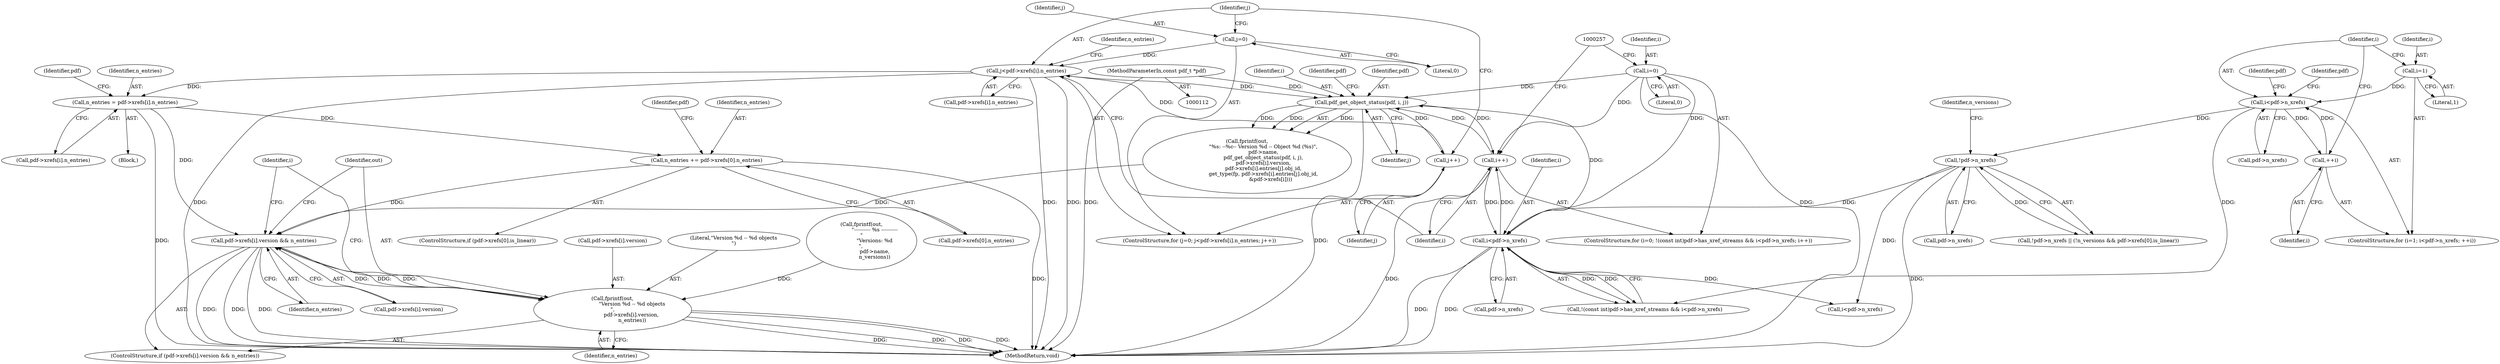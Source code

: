 digraph "0_pdfresurrect_0c4120fffa3dffe97b95c486a120eded82afe8a6_9@pointer" {
"1000421" [label="(Call,n_entries += pdf->xrefs[0].n_entries)"];
"1000404" [label="(Call,n_entries = pdf->xrefs[i].n_entries)"];
"1000278" [label="(Call,j<pdf->xrefs[i].n_entries)"];
"1000275" [label="(Call,j=0)"];
"1000287" [label="(Call,j++)"];
"1000298" [label="(Call,pdf_get_object_status(pdf, i, j))"];
"1000114" [label="(MethodParameterIn,const pdf_t *pdf)"];
"1000261" [label="(Call,i<pdf->n_xrefs)"];
"1000251" [label="(Call,i=0)"];
"1000266" [label="(Call,i++)"];
"1000230" [label="(Call,!pdf->n_xrefs)"];
"1000209" [label="(Call,i<pdf->n_xrefs)"];
"1000206" [label="(Call,i=1)"];
"1000214" [label="(Call,++i)"];
"1000431" [label="(Call,pdf->xrefs[i].version && n_entries)"];
"1000440" [label="(Call,fprintf(out,\n                        \"Version %d -- %d objects\n\",\n                        pdf->xrefs[i].version, \n                        n_entries))"];
"1000209" [label="(Call,i<pdf->n_xrefs)"];
"1000288" [label="(Identifier,j)"];
"1000299" [label="(Identifier,pdf)"];
"1000267" [label="(Identifier,i)"];
"1000440" [label="(Call,fprintf(out,\n                        \"Version %d -- %d objects\n\",\n                        pdf->xrefs[i].version, \n                        n_entries))"];
"1000254" [label="(Call,!(const int)pdf->has_xref_streams && i<pdf->n_xrefs)"];
"1000275" [label="(Call,j=0)"];
"1000280" [label="(Call,pdf->xrefs[i].n_entries)"];
"1000114" [label="(MethodParameterIn,const pdf_t *pdf)"];
"1000279" [label="(Identifier,j)"];
"1000443" [label="(Call,pdf->xrefs[i].version)"];
"1000291" [label="(Identifier,n_entries)"];
"1000277" [label="(Literal,0)"];
"1000252" [label="(Identifier,i)"];
"1000210" [label="(Identifier,i)"];
"1000435" [label="(Identifier,pdf)"];
"1000406" [label="(Call,pdf->xrefs[i].n_entries)"];
"1000253" [label="(Literal,0)"];
"1000230" [label="(Call,!pdf->n_xrefs)"];
"1000439" [label="(Identifier,n_entries)"];
"1000292" [label="(Call,fprintf(out,\n                    \"%s: --%c-- Version %d -- Object %d (%s)\",\n                    pdf->name,\n                    pdf_get_object_status(pdf, i, j),\n                    pdf->xrefs[i].version,\n                    pdf->xrefs[i].entries[j].obj_id,\n                    get_type(fp, pdf->xrefs[i].entries[j].obj_id,\n                             &pdf->xrefs[i])))"];
"1000261" [label="(Call,i<pdf->n_xrefs)"];
"1000251" [label="(Call,i=0)"];
"1000417" [label="(Identifier,pdf)"];
"1000266" [label="(Call,i++)"];
"1000250" [label="(ControlStructure,for (i=0; !(const int)pdf->has_xref_streams && i<pdf->n_xrefs; i++))"];
"1000211" [label="(Call,pdf->n_xrefs)"];
"1000214" [label="(Call,++i)"];
"1000441" [label="(Identifier,out)"];
"1000442" [label="(Literal,\"Version %d -- %d objects\n\")"];
"1000229" [label="(Call,!pdf->n_xrefs || (!n_versions && pdf->xrefs[0].is_linear))"];
"1000205" [label="(ControlStructure,for (i=1; i<pdf->n_xrefs; ++i))"];
"1000207" [label="(Identifier,i)"];
"1000236" [label="(Identifier,n_versions)"];
"1000466" [label="(MethodReturn,void)"];
"1000431" [label="(Call,pdf->xrefs[i].version && n_entries)"];
"1000301" [label="(Identifier,j)"];
"1000413" [label="(ControlStructure,if (pdf->xrefs[0].is_linear))"];
"1000405" [label="(Identifier,n_entries)"];
"1000432" [label="(Call,pdf->xrefs[i].version)"];
"1000387" [label="(Call,i<pdf->n_xrefs)"];
"1000231" [label="(Call,pdf->n_xrefs)"];
"1000221" [label="(Identifier,pdf)"];
"1000215" [label="(Identifier,i)"];
"1000206" [label="(Call,i=1)"];
"1000371" [label="(Call,fprintf(out,\n                \"---------- %s ----------\n\"\n                \"Versions: %d\n\", \n                pdf->name,\n                n_versions))"];
"1000298" [label="(Call,pdf_get_object_status(pdf, i, j))"];
"1000450" [label="(Identifier,n_entries)"];
"1000300" [label="(Identifier,i)"];
"1000287" [label="(Call,j++)"];
"1000232" [label="(Identifier,pdf)"];
"1000430" [label="(ControlStructure,if (pdf->xrefs[i].version && n_entries))"];
"1000421" [label="(Call,n_entries += pdf->xrefs[0].n_entries)"];
"1000422" [label="(Identifier,n_entries)"];
"1000305" [label="(Identifier,pdf)"];
"1000208" [label="(Literal,1)"];
"1000278" [label="(Call,j<pdf->xrefs[i].n_entries)"];
"1000394" [label="(Block,)"];
"1000404" [label="(Call,n_entries = pdf->xrefs[i].n_entries)"];
"1000262" [label="(Identifier,i)"];
"1000393" [label="(Identifier,i)"];
"1000276" [label="(Identifier,j)"];
"1000423" [label="(Call,pdf->xrefs[0].n_entries)"];
"1000274" [label="(ControlStructure,for (j=0; j<pdf->xrefs[i].n_entries; j++))"];
"1000263" [label="(Call,pdf->n_xrefs)"];
"1000421" -> "1000413"  [label="AST: "];
"1000421" -> "1000423"  [label="CFG: "];
"1000422" -> "1000421"  [label="AST: "];
"1000423" -> "1000421"  [label="AST: "];
"1000435" -> "1000421"  [label="CFG: "];
"1000421" -> "1000466"  [label="DDG: "];
"1000404" -> "1000421"  [label="DDG: "];
"1000421" -> "1000431"  [label="DDG: "];
"1000404" -> "1000394"  [label="AST: "];
"1000404" -> "1000406"  [label="CFG: "];
"1000405" -> "1000404"  [label="AST: "];
"1000406" -> "1000404"  [label="AST: "];
"1000417" -> "1000404"  [label="CFG: "];
"1000404" -> "1000466"  [label="DDG: "];
"1000278" -> "1000404"  [label="DDG: "];
"1000404" -> "1000431"  [label="DDG: "];
"1000278" -> "1000274"  [label="AST: "];
"1000278" -> "1000280"  [label="CFG: "];
"1000279" -> "1000278"  [label="AST: "];
"1000280" -> "1000278"  [label="AST: "];
"1000291" -> "1000278"  [label="CFG: "];
"1000267" -> "1000278"  [label="CFG: "];
"1000278" -> "1000466"  [label="DDG: "];
"1000278" -> "1000466"  [label="DDG: "];
"1000278" -> "1000466"  [label="DDG: "];
"1000275" -> "1000278"  [label="DDG: "];
"1000287" -> "1000278"  [label="DDG: "];
"1000278" -> "1000298"  [label="DDG: "];
"1000275" -> "1000274"  [label="AST: "];
"1000275" -> "1000277"  [label="CFG: "];
"1000276" -> "1000275"  [label="AST: "];
"1000277" -> "1000275"  [label="AST: "];
"1000279" -> "1000275"  [label="CFG: "];
"1000287" -> "1000274"  [label="AST: "];
"1000287" -> "1000288"  [label="CFG: "];
"1000288" -> "1000287"  [label="AST: "];
"1000279" -> "1000287"  [label="CFG: "];
"1000298" -> "1000287"  [label="DDG: "];
"1000298" -> "1000292"  [label="AST: "];
"1000298" -> "1000301"  [label="CFG: "];
"1000299" -> "1000298"  [label="AST: "];
"1000300" -> "1000298"  [label="AST: "];
"1000301" -> "1000298"  [label="AST: "];
"1000305" -> "1000298"  [label="CFG: "];
"1000298" -> "1000466"  [label="DDG: "];
"1000298" -> "1000266"  [label="DDG: "];
"1000298" -> "1000292"  [label="DDG: "];
"1000298" -> "1000292"  [label="DDG: "];
"1000298" -> "1000292"  [label="DDG: "];
"1000114" -> "1000298"  [label="DDG: "];
"1000261" -> "1000298"  [label="DDG: "];
"1000251" -> "1000298"  [label="DDG: "];
"1000266" -> "1000298"  [label="DDG: "];
"1000114" -> "1000112"  [label="AST: "];
"1000114" -> "1000466"  [label="DDG: "];
"1000261" -> "1000254"  [label="AST: "];
"1000261" -> "1000263"  [label="CFG: "];
"1000262" -> "1000261"  [label="AST: "];
"1000263" -> "1000261"  [label="AST: "];
"1000254" -> "1000261"  [label="CFG: "];
"1000261" -> "1000466"  [label="DDG: "];
"1000261" -> "1000466"  [label="DDG: "];
"1000261" -> "1000254"  [label="DDG: "];
"1000261" -> "1000254"  [label="DDG: "];
"1000251" -> "1000261"  [label="DDG: "];
"1000266" -> "1000261"  [label="DDG: "];
"1000230" -> "1000261"  [label="DDG: "];
"1000261" -> "1000266"  [label="DDG: "];
"1000261" -> "1000387"  [label="DDG: "];
"1000251" -> "1000250"  [label="AST: "];
"1000251" -> "1000253"  [label="CFG: "];
"1000252" -> "1000251"  [label="AST: "];
"1000253" -> "1000251"  [label="AST: "];
"1000257" -> "1000251"  [label="CFG: "];
"1000251" -> "1000466"  [label="DDG: "];
"1000251" -> "1000266"  [label="DDG: "];
"1000266" -> "1000250"  [label="AST: "];
"1000266" -> "1000267"  [label="CFG: "];
"1000267" -> "1000266"  [label="AST: "];
"1000257" -> "1000266"  [label="CFG: "];
"1000266" -> "1000466"  [label="DDG: "];
"1000230" -> "1000229"  [label="AST: "];
"1000230" -> "1000231"  [label="CFG: "];
"1000231" -> "1000230"  [label="AST: "];
"1000236" -> "1000230"  [label="CFG: "];
"1000229" -> "1000230"  [label="CFG: "];
"1000230" -> "1000466"  [label="DDG: "];
"1000230" -> "1000229"  [label="DDG: "];
"1000209" -> "1000230"  [label="DDG: "];
"1000230" -> "1000387"  [label="DDG: "];
"1000209" -> "1000205"  [label="AST: "];
"1000209" -> "1000211"  [label="CFG: "];
"1000210" -> "1000209"  [label="AST: "];
"1000211" -> "1000209"  [label="AST: "];
"1000221" -> "1000209"  [label="CFG: "];
"1000232" -> "1000209"  [label="CFG: "];
"1000206" -> "1000209"  [label="DDG: "];
"1000214" -> "1000209"  [label="DDG: "];
"1000209" -> "1000214"  [label="DDG: "];
"1000209" -> "1000254"  [label="DDG: "];
"1000206" -> "1000205"  [label="AST: "];
"1000206" -> "1000208"  [label="CFG: "];
"1000207" -> "1000206"  [label="AST: "];
"1000208" -> "1000206"  [label="AST: "];
"1000210" -> "1000206"  [label="CFG: "];
"1000214" -> "1000205"  [label="AST: "];
"1000214" -> "1000215"  [label="CFG: "];
"1000215" -> "1000214"  [label="AST: "];
"1000210" -> "1000214"  [label="CFG: "];
"1000431" -> "1000430"  [label="AST: "];
"1000431" -> "1000432"  [label="CFG: "];
"1000431" -> "1000439"  [label="CFG: "];
"1000432" -> "1000431"  [label="AST: "];
"1000439" -> "1000431"  [label="AST: "];
"1000441" -> "1000431"  [label="CFG: "];
"1000393" -> "1000431"  [label="CFG: "];
"1000431" -> "1000466"  [label="DDG: "];
"1000431" -> "1000466"  [label="DDG: "];
"1000431" -> "1000466"  [label="DDG: "];
"1000440" -> "1000431"  [label="DDG: "];
"1000292" -> "1000431"  [label="DDG: "];
"1000431" -> "1000440"  [label="DDG: "];
"1000431" -> "1000440"  [label="DDG: "];
"1000440" -> "1000430"  [label="AST: "];
"1000440" -> "1000450"  [label="CFG: "];
"1000441" -> "1000440"  [label="AST: "];
"1000442" -> "1000440"  [label="AST: "];
"1000443" -> "1000440"  [label="AST: "];
"1000450" -> "1000440"  [label="AST: "];
"1000393" -> "1000440"  [label="CFG: "];
"1000440" -> "1000466"  [label="DDG: "];
"1000440" -> "1000466"  [label="DDG: "];
"1000440" -> "1000466"  [label="DDG: "];
"1000440" -> "1000466"  [label="DDG: "];
"1000371" -> "1000440"  [label="DDG: "];
}

